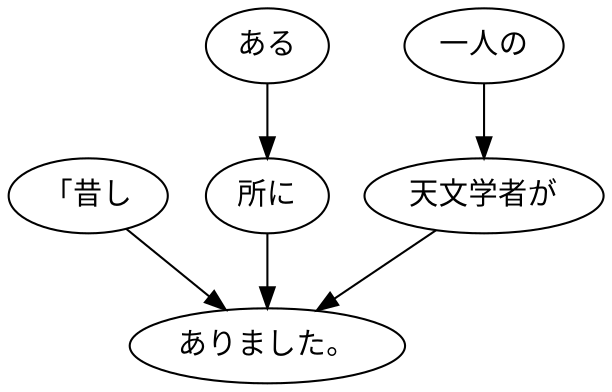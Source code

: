 digraph graph1702 {
	node0 [label="「昔し"];
	node1 [label="ある"];
	node2 [label="所に"];
	node3 [label="一人の"];
	node4 [label="天文学者が"];
	node5 [label="ありました。"];
	node0 -> node5;
	node1 -> node2;
	node2 -> node5;
	node3 -> node4;
	node4 -> node5;
}
